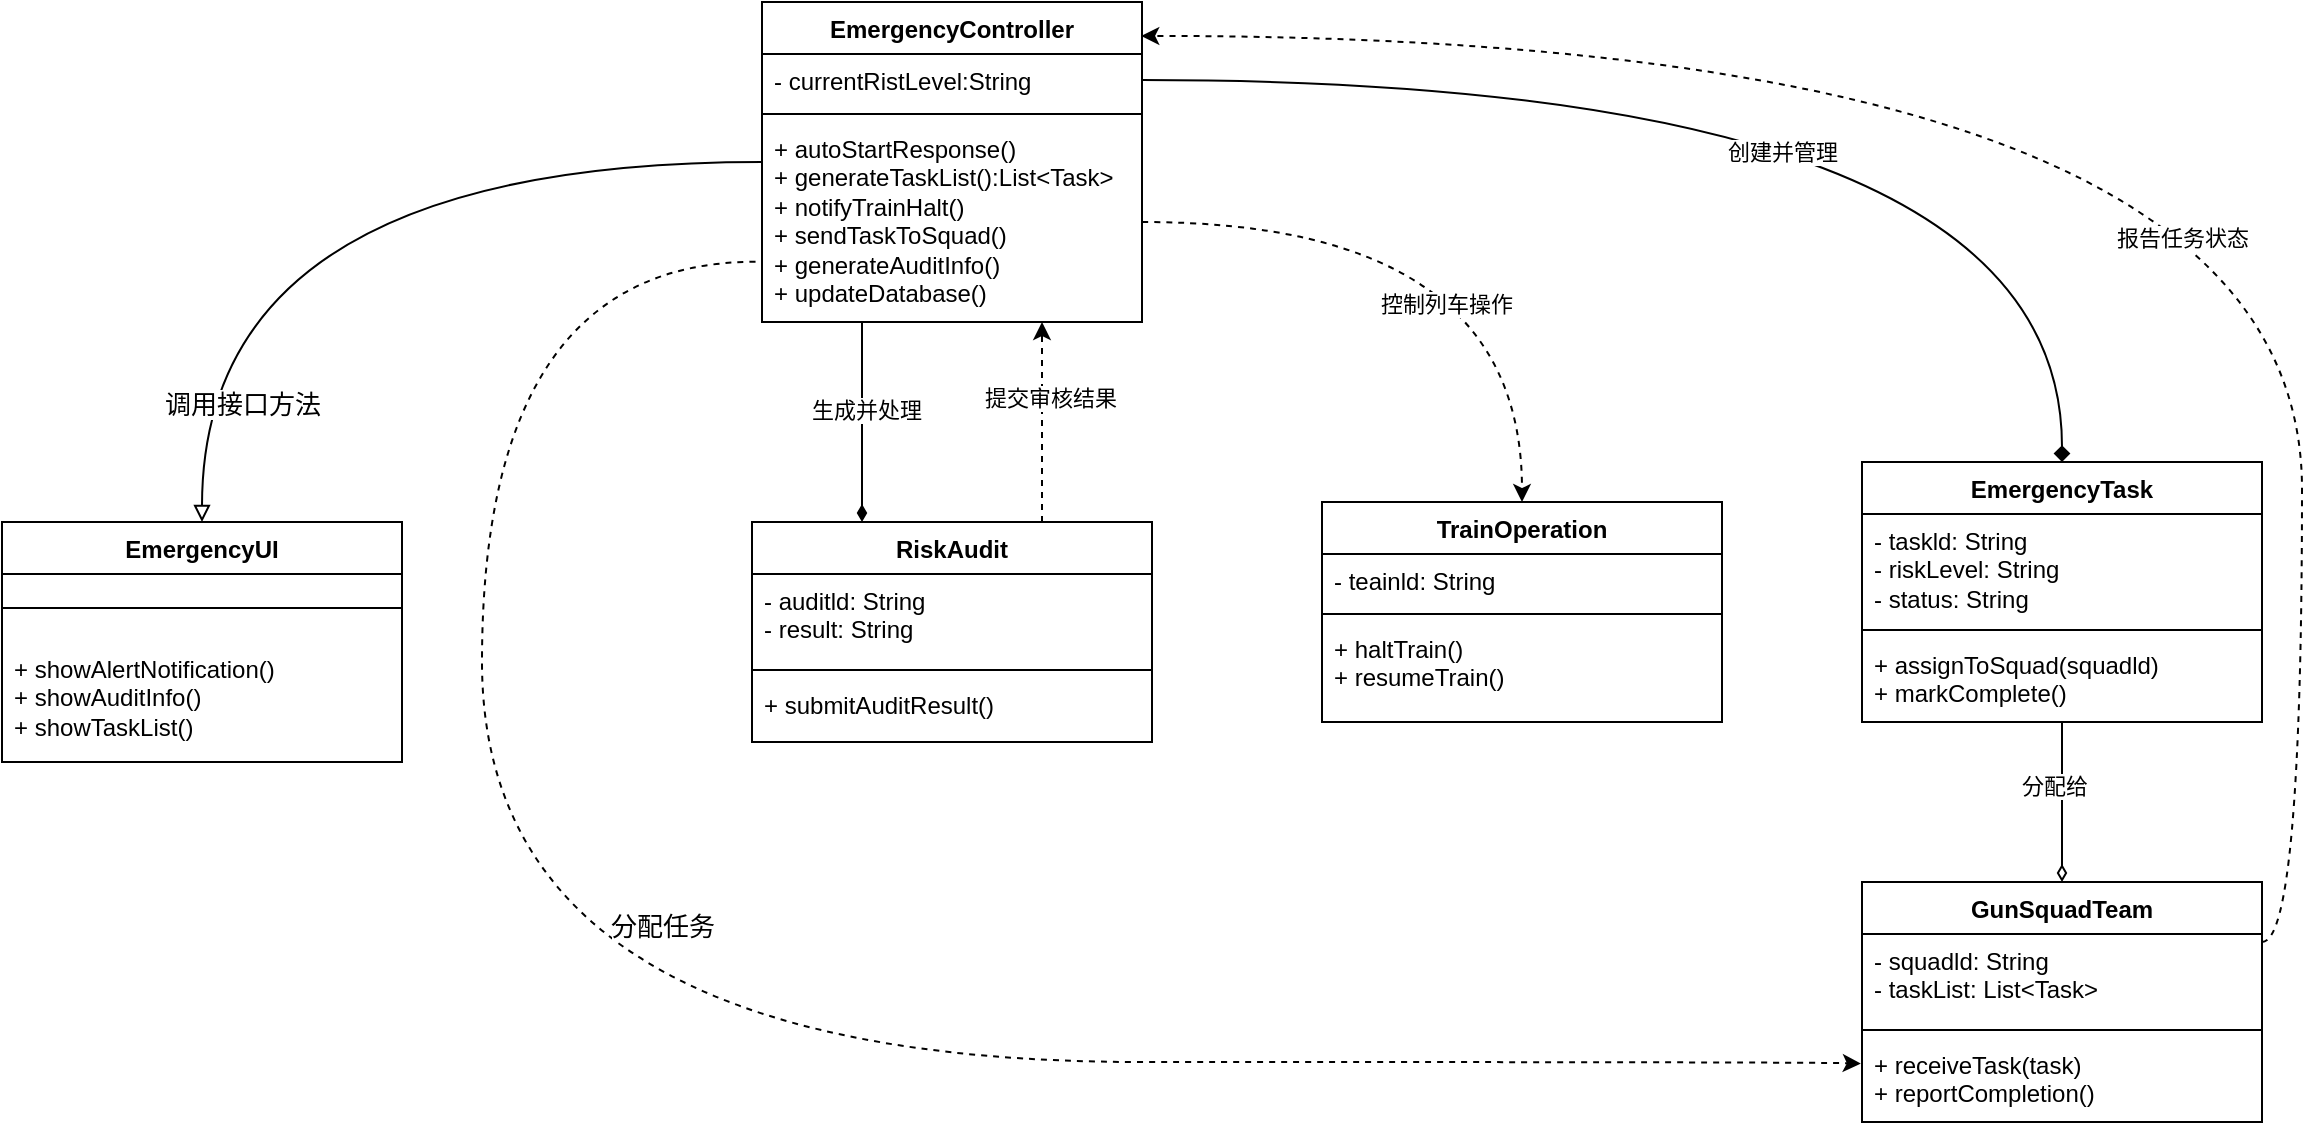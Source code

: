 <mxfile version="27.1.6">
  <diagram name="第 1 页" id="-sMJWK1Gfj_aqRHzmBqa">
    <mxGraphModel dx="1953" dy="951" grid="0" gridSize="10" guides="1" tooltips="1" connect="1" arrows="1" fold="1" page="0" pageScale="1" pageWidth="827" pageHeight="1169" math="0" shadow="0">
      <root>
        <mxCell id="0" />
        <mxCell id="1" parent="0" />
        <mxCell id="ur7k2FqwPBtm_qVQHpK6-39" style="edgeStyle=orthogonalEdgeStyle;rounded=0;orthogonalLoop=1;jettySize=auto;html=1;curved=1;endArrow=block;endFill=0;" edge="1" parent="1" source="ur7k2FqwPBtm_qVQHpK6-14" target="ur7k2FqwPBtm_qVQHpK6-34">
          <mxGeometry relative="1" as="geometry" />
        </mxCell>
        <mxCell id="ur7k2FqwPBtm_qVQHpK6-52" value="调用接口方法" style="edgeLabel;html=1;align=center;verticalAlign=middle;resizable=0;points=[];fontSize=13;" vertex="1" connectable="0" parent="ur7k2FqwPBtm_qVQHpK6-39">
          <mxGeometry x="0.744" y="20" relative="1" as="geometry">
            <mxPoint as="offset" />
          </mxGeometry>
        </mxCell>
        <mxCell id="ur7k2FqwPBtm_qVQHpK6-49" style="edgeStyle=orthogonalEdgeStyle;rounded=0;orthogonalLoop=1;jettySize=auto;html=1;curved=1;exitX=-0.017;exitY=0.699;exitDx=0;exitDy=0;exitPerimeter=0;dashed=1;entryX=-0.003;entryY=0.304;entryDx=0;entryDy=0;entryPerimeter=0;" edge="1" parent="1" source="ur7k2FqwPBtm_qVQHpK6-17" target="ur7k2FqwPBtm_qVQHpK6-25">
          <mxGeometry relative="1" as="geometry">
            <Array as="points">
              <mxPoint x="-106" y="400" />
              <mxPoint x="-106" y="800" />
              <mxPoint x="553" y="800" />
            </Array>
          </mxGeometry>
        </mxCell>
        <mxCell id="ur7k2FqwPBtm_qVQHpK6-51" value="分配任务" style="edgeLabel;html=1;align=center;verticalAlign=middle;resizable=0;points=[];fontSize=13;" vertex="1" connectable="0" parent="ur7k2FqwPBtm_qVQHpK6-49">
          <mxGeometry x="-0.167" y="2" relative="1" as="geometry">
            <mxPoint x="88" y="-42" as="offset" />
          </mxGeometry>
        </mxCell>
        <mxCell id="ur7k2FqwPBtm_qVQHpK6-14" value="EmergencyController" style="swimlane;fontStyle=1;align=center;verticalAlign=top;childLayout=stackLayout;horizontal=1;startSize=26;horizontalStack=0;resizeParent=1;resizeParentMax=0;resizeLast=0;collapsible=1;marginBottom=0;whiteSpace=wrap;html=1;" vertex="1" parent="1">
          <mxGeometry x="34" y="270" width="190" height="160" as="geometry" />
        </mxCell>
        <mxCell id="ur7k2FqwPBtm_qVQHpK6-15" value="- currentRistLevel:String" style="text;strokeColor=none;fillColor=none;align=left;verticalAlign=top;spacingLeft=4;spacingRight=4;overflow=hidden;rotatable=0;points=[[0,0.5],[1,0.5]];portConstraint=eastwest;whiteSpace=wrap;html=1;" vertex="1" parent="ur7k2FqwPBtm_qVQHpK6-14">
          <mxGeometry y="26" width="190" height="26" as="geometry" />
        </mxCell>
        <mxCell id="ur7k2FqwPBtm_qVQHpK6-16" value="" style="line;strokeWidth=1;fillColor=none;align=left;verticalAlign=middle;spacingTop=-1;spacingLeft=3;spacingRight=3;rotatable=0;labelPosition=right;points=[];portConstraint=eastwest;strokeColor=inherit;" vertex="1" parent="ur7k2FqwPBtm_qVQHpK6-14">
          <mxGeometry y="52" width="190" height="8" as="geometry" />
        </mxCell>
        <mxCell id="ur7k2FqwPBtm_qVQHpK6-17" value="+ autoStartResponse()&lt;div&gt;+ generateTaskList():List&amp;lt;Task&amp;gt;&lt;/div&gt;&lt;div&gt;+ notifyTrainHalt()&lt;/div&gt;&lt;div&gt;+ sendTaskToSquad()&lt;/div&gt;&lt;div&gt;+ generateAuditInfo()&lt;/div&gt;&lt;div&gt;+ updateDatabase()&lt;/div&gt;" style="text;strokeColor=none;fillColor=none;align=left;verticalAlign=top;spacingLeft=4;spacingRight=4;overflow=hidden;rotatable=0;points=[[0,0.5],[1,0.5]];portConstraint=eastwest;whiteSpace=wrap;html=1;spacingTop=0;" vertex="1" parent="ur7k2FqwPBtm_qVQHpK6-14">
          <mxGeometry y="60" width="190" height="100" as="geometry" />
        </mxCell>
        <mxCell id="ur7k2FqwPBtm_qVQHpK6-18" value="TrainOperation" style="swimlane;fontStyle=1;align=center;verticalAlign=top;childLayout=stackLayout;horizontal=1;startSize=26;horizontalStack=0;resizeParent=1;resizeParentMax=0;resizeLast=0;collapsible=1;marginBottom=0;whiteSpace=wrap;html=1;" vertex="1" parent="1">
          <mxGeometry x="314" y="520" width="200" height="110" as="geometry" />
        </mxCell>
        <mxCell id="ur7k2FqwPBtm_qVQHpK6-19" value="- teainld: String" style="text;strokeColor=none;fillColor=none;align=left;verticalAlign=top;spacingLeft=4;spacingRight=4;overflow=hidden;rotatable=0;points=[[0,0.5],[1,0.5]];portConstraint=eastwest;whiteSpace=wrap;html=1;" vertex="1" parent="ur7k2FqwPBtm_qVQHpK6-18">
          <mxGeometry y="26" width="200" height="26" as="geometry" />
        </mxCell>
        <mxCell id="ur7k2FqwPBtm_qVQHpK6-20" value="" style="line;strokeWidth=1;fillColor=none;align=left;verticalAlign=middle;spacingTop=-1;spacingLeft=3;spacingRight=3;rotatable=0;labelPosition=right;points=[];portConstraint=eastwest;strokeColor=inherit;" vertex="1" parent="ur7k2FqwPBtm_qVQHpK6-18">
          <mxGeometry y="52" width="200" height="8" as="geometry" />
        </mxCell>
        <mxCell id="ur7k2FqwPBtm_qVQHpK6-21" value="+ haltTrain()&lt;div&gt;+ resumeTrain()&lt;/div&gt;" style="text;strokeColor=none;fillColor=none;align=left;verticalAlign=top;spacingLeft=4;spacingRight=4;overflow=hidden;rotatable=0;points=[[0,0.5],[1,0.5]];portConstraint=eastwest;whiteSpace=wrap;html=1;spacingTop=0;" vertex="1" parent="ur7k2FqwPBtm_qVQHpK6-18">
          <mxGeometry y="60" width="200" height="50" as="geometry" />
        </mxCell>
        <mxCell id="ur7k2FqwPBtm_qVQHpK6-22" value="GunSquadTeam" style="swimlane;fontStyle=1;align=center;verticalAlign=top;childLayout=stackLayout;horizontal=1;startSize=26;horizontalStack=0;resizeParent=1;resizeParentMax=0;resizeLast=0;collapsible=1;marginBottom=0;whiteSpace=wrap;html=1;" vertex="1" parent="1">
          <mxGeometry x="584" y="710" width="200" height="120" as="geometry" />
        </mxCell>
        <mxCell id="ur7k2FqwPBtm_qVQHpK6-23" value="- squadld: String&lt;div&gt;- taskList: List&amp;lt;Task&amp;gt;&lt;/div&gt;" style="text;strokeColor=none;fillColor=none;align=left;verticalAlign=top;spacingLeft=4;spacingRight=4;overflow=hidden;rotatable=0;points=[[0,0.5],[1,0.5]];portConstraint=eastwest;whiteSpace=wrap;html=1;" vertex="1" parent="ur7k2FqwPBtm_qVQHpK6-22">
          <mxGeometry y="26" width="200" height="44" as="geometry" />
        </mxCell>
        <mxCell id="ur7k2FqwPBtm_qVQHpK6-24" value="" style="line;strokeWidth=1;fillColor=none;align=left;verticalAlign=middle;spacingTop=-1;spacingLeft=3;spacingRight=3;rotatable=0;labelPosition=right;points=[];portConstraint=eastwest;strokeColor=inherit;" vertex="1" parent="ur7k2FqwPBtm_qVQHpK6-22">
          <mxGeometry y="70" width="200" height="8" as="geometry" />
        </mxCell>
        <mxCell id="ur7k2FqwPBtm_qVQHpK6-25" value="+ receiveTask(task)&lt;div&gt;+ reportCompletion()&lt;/div&gt;" style="text;strokeColor=none;fillColor=none;align=left;verticalAlign=top;spacingLeft=4;spacingRight=4;overflow=hidden;rotatable=0;points=[[0,0.5],[1,0.5]];portConstraint=eastwest;whiteSpace=wrap;html=1;spacingTop=0;" vertex="1" parent="ur7k2FqwPBtm_qVQHpK6-22">
          <mxGeometry y="78" width="200" height="42" as="geometry" />
        </mxCell>
        <mxCell id="ur7k2FqwPBtm_qVQHpK6-73" style="edgeStyle=orthogonalEdgeStyle;rounded=0;orthogonalLoop=1;jettySize=auto;html=1;dashed=1;" edge="1" parent="1" source="ur7k2FqwPBtm_qVQHpK6-26" target="ur7k2FqwPBtm_qVQHpK6-14">
          <mxGeometry relative="1" as="geometry">
            <Array as="points">
              <mxPoint x="174" y="460" />
              <mxPoint x="174" y="460" />
            </Array>
          </mxGeometry>
        </mxCell>
        <mxCell id="ur7k2FqwPBtm_qVQHpK6-76" value="提交审核结果" style="edgeLabel;html=1;align=center;verticalAlign=middle;resizable=0;points=[];" vertex="1" connectable="0" parent="ur7k2FqwPBtm_qVQHpK6-73">
          <mxGeometry x="0.251" y="-4" relative="1" as="geometry">
            <mxPoint as="offset" />
          </mxGeometry>
        </mxCell>
        <mxCell id="ur7k2FqwPBtm_qVQHpK6-26" value="RiskAudit" style="swimlane;fontStyle=1;align=center;verticalAlign=top;childLayout=stackLayout;horizontal=1;startSize=26;horizontalStack=0;resizeParent=1;resizeParentMax=0;resizeLast=0;collapsible=1;marginBottom=0;whiteSpace=wrap;html=1;" vertex="1" parent="1">
          <mxGeometry x="29" y="530" width="200" height="110" as="geometry" />
        </mxCell>
        <mxCell id="ur7k2FqwPBtm_qVQHpK6-27" value="- auditld: String&lt;div&gt;- result: String&lt;/div&gt;" style="text;strokeColor=none;fillColor=none;align=left;verticalAlign=top;spacingLeft=4;spacingRight=4;overflow=hidden;rotatable=0;points=[[0,0.5],[1,0.5]];portConstraint=eastwest;whiteSpace=wrap;html=1;" vertex="1" parent="ur7k2FqwPBtm_qVQHpK6-26">
          <mxGeometry y="26" width="200" height="44" as="geometry" />
        </mxCell>
        <mxCell id="ur7k2FqwPBtm_qVQHpK6-28" value="" style="line;strokeWidth=1;fillColor=none;align=left;verticalAlign=middle;spacingTop=-1;spacingLeft=3;spacingRight=3;rotatable=0;labelPosition=right;points=[];portConstraint=eastwest;strokeColor=inherit;" vertex="1" parent="ur7k2FqwPBtm_qVQHpK6-26">
          <mxGeometry y="70" width="200" height="8" as="geometry" />
        </mxCell>
        <mxCell id="ur7k2FqwPBtm_qVQHpK6-29" value="+ submitAuditResult()" style="text;strokeColor=none;fillColor=none;align=left;verticalAlign=top;spacingLeft=4;spacingRight=4;overflow=hidden;rotatable=0;points=[[0,0.5],[1,0.5]];portConstraint=eastwest;whiteSpace=wrap;html=1;spacingTop=0;" vertex="1" parent="ur7k2FqwPBtm_qVQHpK6-26">
          <mxGeometry y="78" width="200" height="32" as="geometry" />
        </mxCell>
        <mxCell id="ur7k2FqwPBtm_qVQHpK6-82" style="edgeStyle=orthogonalEdgeStyle;rounded=0;orthogonalLoop=1;jettySize=auto;html=1;entryX=0.5;entryY=0;entryDx=0;entryDy=0;endArrow=diamondThin;endFill=0;" edge="1" parent="1" source="ur7k2FqwPBtm_qVQHpK6-30" target="ur7k2FqwPBtm_qVQHpK6-22">
          <mxGeometry relative="1" as="geometry" />
        </mxCell>
        <mxCell id="ur7k2FqwPBtm_qVQHpK6-83" value="分配给" style="edgeLabel;html=1;align=center;verticalAlign=middle;resizable=0;points=[];" vertex="1" connectable="0" parent="ur7k2FqwPBtm_qVQHpK6-82">
          <mxGeometry x="-0.197" y="-4" relative="1" as="geometry">
            <mxPoint as="offset" />
          </mxGeometry>
        </mxCell>
        <mxCell id="ur7k2FqwPBtm_qVQHpK6-30" value="EmergencyTask" style="swimlane;fontStyle=1;align=center;verticalAlign=top;childLayout=stackLayout;horizontal=1;startSize=26;horizontalStack=0;resizeParent=1;resizeParentMax=0;resizeLast=0;collapsible=1;marginBottom=0;whiteSpace=wrap;html=1;" vertex="1" parent="1">
          <mxGeometry x="584" y="500" width="200" height="130" as="geometry" />
        </mxCell>
        <mxCell id="ur7k2FqwPBtm_qVQHpK6-31" value="- taskld: String&lt;div&gt;- riskLevel: String&lt;/div&gt;&lt;div&gt;- status: String&lt;br&gt;&lt;div&gt;&lt;br&gt;&lt;/div&gt;&lt;/div&gt;" style="text;strokeColor=none;fillColor=none;align=left;verticalAlign=top;spacingLeft=4;spacingRight=4;overflow=hidden;rotatable=0;points=[[0,0.5],[1,0.5]];portConstraint=eastwest;whiteSpace=wrap;html=1;" vertex="1" parent="ur7k2FqwPBtm_qVQHpK6-30">
          <mxGeometry y="26" width="200" height="54" as="geometry" />
        </mxCell>
        <mxCell id="ur7k2FqwPBtm_qVQHpK6-32" value="" style="line;strokeWidth=1;fillColor=none;align=left;verticalAlign=middle;spacingTop=-1;spacingLeft=3;spacingRight=3;rotatable=0;labelPosition=right;points=[];portConstraint=eastwest;strokeColor=inherit;" vertex="1" parent="ur7k2FqwPBtm_qVQHpK6-30">
          <mxGeometry y="80" width="200" height="8" as="geometry" />
        </mxCell>
        <mxCell id="ur7k2FqwPBtm_qVQHpK6-33" value="+ assignToSquad(squadld)&lt;div&gt;+ markComplete()&lt;/div&gt;" style="text;strokeColor=none;fillColor=none;align=left;verticalAlign=top;spacingLeft=4;spacingRight=4;overflow=hidden;rotatable=0;points=[[0,0.5],[1,0.5]];portConstraint=eastwest;whiteSpace=wrap;html=1;spacingTop=0;" vertex="1" parent="ur7k2FqwPBtm_qVQHpK6-30">
          <mxGeometry y="88" width="200" height="42" as="geometry" />
        </mxCell>
        <mxCell id="ur7k2FqwPBtm_qVQHpK6-34" value="&lt;div&gt;EmergencyUI&lt;/div&gt;" style="swimlane;fontStyle=1;align=center;verticalAlign=top;childLayout=stackLayout;horizontal=1;startSize=26;horizontalStack=0;resizeParent=1;resizeParentMax=0;resizeLast=0;collapsible=1;marginBottom=0;whiteSpace=wrap;html=1;" vertex="1" parent="1">
          <mxGeometry x="-346" y="530" width="200" height="120" as="geometry" />
        </mxCell>
        <mxCell id="ur7k2FqwPBtm_qVQHpK6-36" value="" style="line;strokeWidth=1;fillColor=none;align=left;verticalAlign=middle;spacingTop=-1;spacingLeft=3;spacingRight=3;rotatable=0;labelPosition=right;points=[];portConstraint=eastwest;strokeColor=inherit;" vertex="1" parent="ur7k2FqwPBtm_qVQHpK6-34">
          <mxGeometry y="26" width="200" height="34" as="geometry" />
        </mxCell>
        <mxCell id="ur7k2FqwPBtm_qVQHpK6-37" value="+ showAlertNotification()&lt;div&gt;+ showAuditInfo()&lt;/div&gt;&lt;div&gt;+ showTaskList()&lt;/div&gt;" style="text;strokeColor=none;fillColor=none;align=left;verticalAlign=top;spacingLeft=4;spacingRight=4;overflow=hidden;rotatable=0;points=[[0,0.5],[1,0.5]];portConstraint=eastwest;whiteSpace=wrap;html=1;spacingTop=0;" vertex="1" parent="ur7k2FqwPBtm_qVQHpK6-34">
          <mxGeometry y="60" width="200" height="60" as="geometry" />
        </mxCell>
        <mxCell id="ur7k2FqwPBtm_qVQHpK6-75" style="edgeStyle=orthogonalEdgeStyle;rounded=0;orthogonalLoop=1;jettySize=auto;html=1;endArrow=diamondThin;endFill=1;" edge="1" parent="1">
          <mxGeometry relative="1" as="geometry">
            <mxPoint x="84" y="430" as="sourcePoint" />
            <mxPoint x="84" y="530" as="targetPoint" />
            <Array as="points">
              <mxPoint x="84" y="460" />
              <mxPoint x="84" y="460" />
            </Array>
          </mxGeometry>
        </mxCell>
        <mxCell id="ur7k2FqwPBtm_qVQHpK6-77" value="生成并处理" style="edgeLabel;html=1;align=center;verticalAlign=middle;resizable=0;points=[];" vertex="1" connectable="0" parent="ur7k2FqwPBtm_qVQHpK6-75">
          <mxGeometry x="-0.118" y="2" relative="1" as="geometry">
            <mxPoint as="offset" />
          </mxGeometry>
        </mxCell>
        <mxCell id="ur7k2FqwPBtm_qVQHpK6-78" style="edgeStyle=orthogonalEdgeStyle;rounded=0;orthogonalLoop=1;jettySize=auto;html=1;entryX=0.5;entryY=0;entryDx=0;entryDy=0;curved=1;dashed=1;" edge="1" parent="1" source="ur7k2FqwPBtm_qVQHpK6-17" target="ur7k2FqwPBtm_qVQHpK6-18">
          <mxGeometry relative="1" as="geometry" />
        </mxCell>
        <mxCell id="ur7k2FqwPBtm_qVQHpK6-79" value="控制列车操作" style="edgeLabel;html=1;align=center;verticalAlign=middle;resizable=0;points=[];" vertex="1" connectable="0" parent="ur7k2FqwPBtm_qVQHpK6-78">
          <mxGeometry x="0.399" y="-38" relative="1" as="geometry">
            <mxPoint as="offset" />
          </mxGeometry>
        </mxCell>
        <mxCell id="ur7k2FqwPBtm_qVQHpK6-80" style="edgeStyle=orthogonalEdgeStyle;rounded=0;orthogonalLoop=1;jettySize=auto;html=1;exitX=1;exitY=0.5;exitDx=0;exitDy=0;curved=1;endArrow=diamond;endFill=1;" edge="1" parent="1" source="ur7k2FqwPBtm_qVQHpK6-15" target="ur7k2FqwPBtm_qVQHpK6-30">
          <mxGeometry relative="1" as="geometry" />
        </mxCell>
        <mxCell id="ur7k2FqwPBtm_qVQHpK6-81" value="创建并管理" style="edgeLabel;html=1;align=center;verticalAlign=middle;resizable=0;points=[];" vertex="1" connectable="0" parent="ur7k2FqwPBtm_qVQHpK6-80">
          <mxGeometry x="-0.018" y="-36" relative="1" as="geometry">
            <mxPoint as="offset" />
          </mxGeometry>
        </mxCell>
        <mxCell id="ur7k2FqwPBtm_qVQHpK6-84" style="edgeStyle=orthogonalEdgeStyle;rounded=0;orthogonalLoop=1;jettySize=auto;html=1;exitX=1;exitY=0.25;exitDx=0;exitDy=0;entryX=0.998;entryY=0.106;entryDx=0;entryDy=0;entryPerimeter=0;curved=1;dashed=1;" edge="1" parent="1" source="ur7k2FqwPBtm_qVQHpK6-22" target="ur7k2FqwPBtm_qVQHpK6-14">
          <mxGeometry relative="1" as="geometry" />
        </mxCell>
        <mxCell id="ur7k2FqwPBtm_qVQHpK6-85" value="报告任务状态" style="edgeLabel;html=1;align=center;verticalAlign=middle;resizable=0;points=[];" vertex="1" connectable="0" parent="ur7k2FqwPBtm_qVQHpK6-84">
          <mxGeometry x="-0.292" y="60" relative="1" as="geometry">
            <mxPoint y="1" as="offset" />
          </mxGeometry>
        </mxCell>
      </root>
    </mxGraphModel>
  </diagram>
</mxfile>

